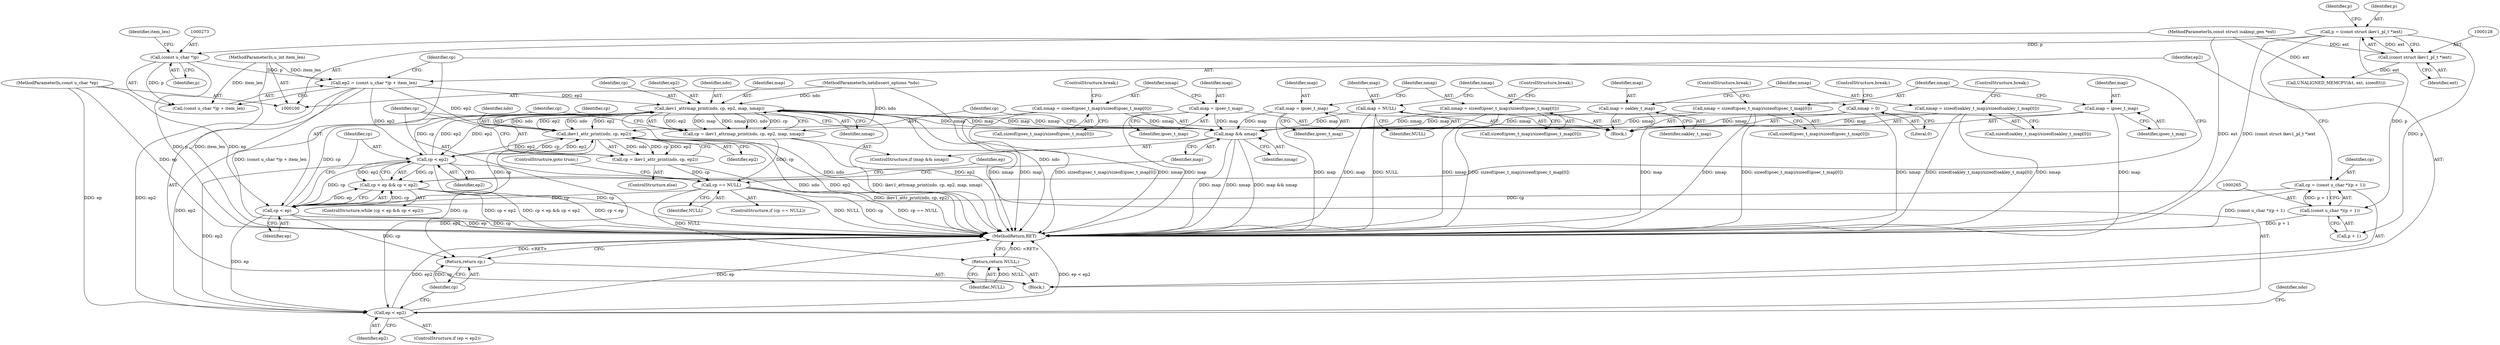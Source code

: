 digraph "0_tcpdump_e0a5a02b0fc1900a69d6c37ed0aab36fb8494e6d_2@pointer" {
"1000291" [label="(Call,ikev1_attrmap_print(ndo, cp, ep2, map, nmap))"];
"1000300" [label="(Call,ikev1_attr_print(ndo, cp, ep2))"];
"1000291" [label="(Call,ikev1_attrmap_print(ndo, cp, ep2, map, nmap))"];
"1000101" [label="(MethodParameterIn,netdissect_options *ndo)"];
"1000281" [label="(Call,cp < ep2)"];
"1000278" [label="(Call,cp < ep)"];
"1000262" [label="(Call,cp = (const u_char *)(p + 1))"];
"1000264" [label="(Call,(const u_char *)(p + 1))"];
"1000125" [label="(Call,p = (const struct ikev1_pl_t *)ext)"];
"1000127" [label="(Call,(const struct ikev1_pl_t *)ext)"];
"1000103" [label="(MethodParameterIn,const struct isakmp_gen *ext)"];
"1000305" [label="(Call,cp == NULL)"];
"1000289" [label="(Call,cp = ikev1_attrmap_print(ndo, cp, ep2, map, nmap))"];
"1000298" [label="(Call,cp = ikev1_attr_print(ndo, cp, ep2))"];
"1000105" [label="(MethodParameterIn,const u_char *ep)"];
"1000269" [label="(Call,ep2 = (const u_char *)p + item_len)"];
"1000272" [label="(Call,(const u_char *)p)"];
"1000104" [label="(MethodParameterIn,u_int item_len)"];
"1000286" [label="(Call,map && nmap)"];
"1000171" [label="(Call,map = ipsec_t_map)"];
"1000150" [label="(Call,map = oakley_t_map)"];
"1000213" [label="(Call,map = ipsec_t_map)"];
"1000230" [label="(Call,map = NULL)"];
"1000192" [label="(Call,map = ipsec_t_map)"];
"1000216" [label="(Call,nmap = sizeof(ipsec_t_map)/sizeof(ipsec_t_map[0]))"];
"1000153" [label="(Call,nmap = sizeof(oakley_t_map)/sizeof(oakley_t_map[0]))"];
"1000195" [label="(Call,nmap = sizeof(ipsec_t_map)/sizeof(ipsec_t_map[0]))"];
"1000174" [label="(Call,nmap = sizeof(ipsec_t_map)/sizeof(ipsec_t_map[0]))"];
"1000233" [label="(Call,nmap = 0)"];
"1000277" [label="(Call,cp < ep && cp < ep2)"];
"1000310" [label="(Call,ep < ep2)"];
"1000317" [label="(Return,return cp;)"];
"1000327" [label="(Return,return NULL;)"];
"1000172" [label="(Identifier,map)"];
"1000192" [label="(Call,map = ipsec_t_map)"];
"1000213" [label="(Call,map = ipsec_t_map)"];
"1000103" [label="(MethodParameterIn,const struct isakmp_gen *ext)"];
"1000298" [label="(Call,cp = ikev1_attr_print(ndo, cp, ep2))"];
"1000171" [label="(Call,map = ipsec_t_map)"];
"1000290" [label="(Identifier,cp)"];
"1000174" [label="(Call,nmap = sizeof(ipsec_t_map)/sizeof(ipsec_t_map[0]))"];
"1000151" [label="(Identifier,map)"];
"1000296" [label="(Identifier,nmap)"];
"1000269" [label="(Call,ep2 = (const u_char *)p + item_len)"];
"1000263" [label="(Identifier,cp)"];
"1000307" [label="(Identifier,NULL)"];
"1000266" [label="(Call,p + 1)"];
"1000300" [label="(Call,ikev1_attr_print(ndo, cp, ep2))"];
"1000162" [label="(ControlStructure,break;)"];
"1000195" [label="(Call,nmap = sizeof(ipsec_t_map)/sizeof(ipsec_t_map[0]))"];
"1000295" [label="(Identifier,map)"];
"1000141" [label="(Block,)"];
"1000105" [label="(MethodParameterIn,const u_char *ep)"];
"1000282" [label="(Identifier,cp)"];
"1000125" [label="(Call,p = (const struct ikev1_pl_t *)ext)"];
"1000129" [label="(Identifier,ext)"];
"1000291" [label="(Call,ikev1_attrmap_print(ndo, cp, ep2, map, nmap))"];
"1000276" [label="(ControlStructure,while (cp < ep && cp < ep2))"];
"1000285" [label="(ControlStructure,if (map && nmap))"];
"1000271" [label="(Call,(const u_char *)p + item_len)"];
"1000231" [label="(Identifier,map)"];
"1000215" [label="(Identifier,ipsec_t_map)"];
"1000153" [label="(Call,nmap = sizeof(oakley_t_map)/sizeof(oakley_t_map[0]))"];
"1000286" [label="(Call,map && nmap)"];
"1000196" [label="(Identifier,nmap)"];
"1000280" [label="(Identifier,ep)"];
"1000293" [label="(Identifier,cp)"];
"1000310" [label="(Call,ep < ep2)"];
"1000264" [label="(Call,(const u_char *)(p + 1))"];
"1000194" [label="(Identifier,ipsec_t_map)"];
"1000101" [label="(MethodParameterIn,netdissect_options *ndo)"];
"1000317" [label="(Return,return cp;)"];
"1000110" [label="(Block,)"];
"1000270" [label="(Identifier,ep2)"];
"1000306" [label="(Identifier,cp)"];
"1000236" [label="(ControlStructure,break;)"];
"1000278" [label="(Call,cp < ep)"];
"1000127" [label="(Call,(const struct ikev1_pl_t *)ext)"];
"1000283" [label="(Identifier,ep2)"];
"1000183" [label="(ControlStructure,break;)"];
"1000230" [label="(Call,map = NULL)"];
"1000152" [label="(Identifier,oakley_t_map)"];
"1000204" [label="(ControlStructure,break;)"];
"1000328" [label="(Identifier,NULL)"];
"1000132" [label="(Identifier,p)"];
"1000289" [label="(Call,cp = ikev1_attrmap_print(ndo, cp, ep2, map, nmap))"];
"1000294" [label="(Identifier,ep2)"];
"1000175" [label="(Identifier,nmap)"];
"1000235" [label="(Literal,0)"];
"1000297" [label="(ControlStructure,else)"];
"1000234" [label="(Identifier,nmap)"];
"1000292" [label="(Identifier,ndo)"];
"1000287" [label="(Identifier,map)"];
"1000150" [label="(Call,map = oakley_t_map)"];
"1000232" [label="(Identifier,NULL)"];
"1000126" [label="(Identifier,p)"];
"1000133" [label="(Call,UNALIGNED_MEMCPY(&t, ext, sizeof(t)))"];
"1000262" [label="(Call,cp = (const u_char *)(p + 1))"];
"1000104" [label="(MethodParameterIn,u_int item_len)"];
"1000218" [label="(Call,sizeof(ipsec_t_map)/sizeof(ipsec_t_map[0]))"];
"1000154" [label="(Identifier,nmap)"];
"1000233" [label="(Call,nmap = 0)"];
"1000155" [label="(Call,sizeof(oakley_t_map)/sizeof(oakley_t_map[0]))"];
"1000216" [label="(Call,nmap = sizeof(ipsec_t_map)/sizeof(ipsec_t_map[0]))"];
"1000311" [label="(Identifier,ep)"];
"1000312" [label="(Identifier,ep2)"];
"1000315" [label="(Identifier,ndo)"];
"1000279" [label="(Identifier,cp)"];
"1000302" [label="(Identifier,cp)"];
"1000305" [label="(Call,cp == NULL)"];
"1000288" [label="(Identifier,nmap)"];
"1000318" [label="(Identifier,cp)"];
"1000217" [label="(Identifier,nmap)"];
"1000304" [label="(ControlStructure,if (cp == NULL))"];
"1000275" [label="(Identifier,item_len)"];
"1000176" [label="(Call,sizeof(ipsec_t_map)/sizeof(ipsec_t_map[0]))"];
"1000303" [label="(Identifier,ep2)"];
"1000197" [label="(Call,sizeof(ipsec_t_map)/sizeof(ipsec_t_map[0]))"];
"1000272" [label="(Call,(const u_char *)p)"];
"1000299" [label="(Identifier,cp)"];
"1000329" [label="(MethodReturn,RET)"];
"1000173" [label="(Identifier,ipsec_t_map)"];
"1000277" [label="(Call,cp < ep && cp < ep2)"];
"1000225" [label="(ControlStructure,break;)"];
"1000281" [label="(Call,cp < ep2)"];
"1000309" [label="(ControlStructure,if (ep < ep2))"];
"1000301" [label="(Identifier,ndo)"];
"1000214" [label="(Identifier,map)"];
"1000193" [label="(Identifier,map)"];
"1000308" [label="(ControlStructure,goto trunc;)"];
"1000327" [label="(Return,return NULL;)"];
"1000274" [label="(Identifier,p)"];
"1000291" -> "1000289"  [label="AST: "];
"1000291" -> "1000296"  [label="CFG: "];
"1000292" -> "1000291"  [label="AST: "];
"1000293" -> "1000291"  [label="AST: "];
"1000294" -> "1000291"  [label="AST: "];
"1000295" -> "1000291"  [label="AST: "];
"1000296" -> "1000291"  [label="AST: "];
"1000289" -> "1000291"  [label="CFG: "];
"1000291" -> "1000329"  [label="DDG: ndo"];
"1000291" -> "1000329"  [label="DDG: ep2"];
"1000291" -> "1000329"  [label="DDG: nmap"];
"1000291" -> "1000329"  [label="DDG: map"];
"1000291" -> "1000281"  [label="DDG: ep2"];
"1000291" -> "1000286"  [label="DDG: map"];
"1000291" -> "1000286"  [label="DDG: nmap"];
"1000291" -> "1000289"  [label="DDG: nmap"];
"1000291" -> "1000289"  [label="DDG: ep2"];
"1000291" -> "1000289"  [label="DDG: map"];
"1000291" -> "1000289"  [label="DDG: ndo"];
"1000291" -> "1000289"  [label="DDG: cp"];
"1000300" -> "1000291"  [label="DDG: ndo"];
"1000300" -> "1000291"  [label="DDG: ep2"];
"1000101" -> "1000291"  [label="DDG: ndo"];
"1000281" -> "1000291"  [label="DDG: cp"];
"1000281" -> "1000291"  [label="DDG: ep2"];
"1000278" -> "1000291"  [label="DDG: cp"];
"1000269" -> "1000291"  [label="DDG: ep2"];
"1000286" -> "1000291"  [label="DDG: map"];
"1000286" -> "1000291"  [label="DDG: nmap"];
"1000291" -> "1000300"  [label="DDG: ndo"];
"1000291" -> "1000300"  [label="DDG: ep2"];
"1000291" -> "1000310"  [label="DDG: ep2"];
"1000300" -> "1000298"  [label="AST: "];
"1000300" -> "1000303"  [label="CFG: "];
"1000301" -> "1000300"  [label="AST: "];
"1000302" -> "1000300"  [label="AST: "];
"1000303" -> "1000300"  [label="AST: "];
"1000298" -> "1000300"  [label="CFG: "];
"1000300" -> "1000329"  [label="DDG: ndo"];
"1000300" -> "1000329"  [label="DDG: ep2"];
"1000300" -> "1000281"  [label="DDG: ep2"];
"1000300" -> "1000298"  [label="DDG: ndo"];
"1000300" -> "1000298"  [label="DDG: cp"];
"1000300" -> "1000298"  [label="DDG: ep2"];
"1000101" -> "1000300"  [label="DDG: ndo"];
"1000281" -> "1000300"  [label="DDG: cp"];
"1000281" -> "1000300"  [label="DDG: ep2"];
"1000278" -> "1000300"  [label="DDG: cp"];
"1000269" -> "1000300"  [label="DDG: ep2"];
"1000300" -> "1000310"  [label="DDG: ep2"];
"1000101" -> "1000100"  [label="AST: "];
"1000101" -> "1000329"  [label="DDG: ndo"];
"1000281" -> "1000277"  [label="AST: "];
"1000281" -> "1000283"  [label="CFG: "];
"1000282" -> "1000281"  [label="AST: "];
"1000283" -> "1000281"  [label="AST: "];
"1000277" -> "1000281"  [label="CFG: "];
"1000281" -> "1000329"  [label="DDG: cp"];
"1000281" -> "1000277"  [label="DDG: cp"];
"1000281" -> "1000277"  [label="DDG: ep2"];
"1000278" -> "1000281"  [label="DDG: cp"];
"1000269" -> "1000281"  [label="DDG: ep2"];
"1000281" -> "1000310"  [label="DDG: ep2"];
"1000281" -> "1000317"  [label="DDG: cp"];
"1000278" -> "1000277"  [label="AST: "];
"1000278" -> "1000280"  [label="CFG: "];
"1000279" -> "1000278"  [label="AST: "];
"1000280" -> "1000278"  [label="AST: "];
"1000282" -> "1000278"  [label="CFG: "];
"1000277" -> "1000278"  [label="CFG: "];
"1000278" -> "1000329"  [label="DDG: ep"];
"1000278" -> "1000329"  [label="DDG: cp"];
"1000278" -> "1000277"  [label="DDG: cp"];
"1000278" -> "1000277"  [label="DDG: ep"];
"1000262" -> "1000278"  [label="DDG: cp"];
"1000305" -> "1000278"  [label="DDG: cp"];
"1000105" -> "1000278"  [label="DDG: ep"];
"1000278" -> "1000310"  [label="DDG: ep"];
"1000278" -> "1000317"  [label="DDG: cp"];
"1000262" -> "1000110"  [label="AST: "];
"1000262" -> "1000264"  [label="CFG: "];
"1000263" -> "1000262"  [label="AST: "];
"1000264" -> "1000262"  [label="AST: "];
"1000270" -> "1000262"  [label="CFG: "];
"1000262" -> "1000329"  [label="DDG: (const u_char *)(p + 1)"];
"1000264" -> "1000262"  [label="DDG: p + 1"];
"1000264" -> "1000266"  [label="CFG: "];
"1000265" -> "1000264"  [label="AST: "];
"1000266" -> "1000264"  [label="AST: "];
"1000264" -> "1000329"  [label="DDG: p + 1"];
"1000125" -> "1000264"  [label="DDG: p"];
"1000125" -> "1000110"  [label="AST: "];
"1000125" -> "1000127"  [label="CFG: "];
"1000126" -> "1000125"  [label="AST: "];
"1000127" -> "1000125"  [label="AST: "];
"1000132" -> "1000125"  [label="CFG: "];
"1000125" -> "1000329"  [label="DDG: (const struct ikev1_pl_t *)ext"];
"1000127" -> "1000125"  [label="DDG: ext"];
"1000125" -> "1000266"  [label="DDG: p"];
"1000125" -> "1000272"  [label="DDG: p"];
"1000127" -> "1000129"  [label="CFG: "];
"1000128" -> "1000127"  [label="AST: "];
"1000129" -> "1000127"  [label="AST: "];
"1000103" -> "1000127"  [label="DDG: ext"];
"1000127" -> "1000133"  [label="DDG: ext"];
"1000103" -> "1000100"  [label="AST: "];
"1000103" -> "1000329"  [label="DDG: ext"];
"1000103" -> "1000133"  [label="DDG: ext"];
"1000305" -> "1000304"  [label="AST: "];
"1000305" -> "1000307"  [label="CFG: "];
"1000306" -> "1000305"  [label="AST: "];
"1000307" -> "1000305"  [label="AST: "];
"1000279" -> "1000305"  [label="CFG: "];
"1000308" -> "1000305"  [label="CFG: "];
"1000305" -> "1000329"  [label="DDG: cp == NULL"];
"1000305" -> "1000329"  [label="DDG: NULL"];
"1000305" -> "1000329"  [label="DDG: cp"];
"1000289" -> "1000305"  [label="DDG: cp"];
"1000298" -> "1000305"  [label="DDG: cp"];
"1000305" -> "1000327"  [label="DDG: NULL"];
"1000289" -> "1000285"  [label="AST: "];
"1000290" -> "1000289"  [label="AST: "];
"1000306" -> "1000289"  [label="CFG: "];
"1000289" -> "1000329"  [label="DDG: ikev1_attrmap_print(ndo, cp, ep2, map, nmap)"];
"1000298" -> "1000297"  [label="AST: "];
"1000299" -> "1000298"  [label="AST: "];
"1000306" -> "1000298"  [label="CFG: "];
"1000298" -> "1000329"  [label="DDG: ikev1_attr_print(ndo, cp, ep2)"];
"1000105" -> "1000100"  [label="AST: "];
"1000105" -> "1000329"  [label="DDG: ep"];
"1000105" -> "1000310"  [label="DDG: ep"];
"1000269" -> "1000110"  [label="AST: "];
"1000269" -> "1000271"  [label="CFG: "];
"1000270" -> "1000269"  [label="AST: "];
"1000271" -> "1000269"  [label="AST: "];
"1000279" -> "1000269"  [label="CFG: "];
"1000269" -> "1000329"  [label="DDG: (const u_char *)p + item_len"];
"1000272" -> "1000269"  [label="DDG: p"];
"1000104" -> "1000269"  [label="DDG: item_len"];
"1000269" -> "1000310"  [label="DDG: ep2"];
"1000272" -> "1000271"  [label="AST: "];
"1000272" -> "1000274"  [label="CFG: "];
"1000273" -> "1000272"  [label="AST: "];
"1000274" -> "1000272"  [label="AST: "];
"1000275" -> "1000272"  [label="CFG: "];
"1000272" -> "1000329"  [label="DDG: p"];
"1000272" -> "1000271"  [label="DDG: p"];
"1000104" -> "1000100"  [label="AST: "];
"1000104" -> "1000329"  [label="DDG: item_len"];
"1000104" -> "1000271"  [label="DDG: item_len"];
"1000286" -> "1000285"  [label="AST: "];
"1000286" -> "1000287"  [label="CFG: "];
"1000286" -> "1000288"  [label="CFG: "];
"1000287" -> "1000286"  [label="AST: "];
"1000288" -> "1000286"  [label="AST: "];
"1000290" -> "1000286"  [label="CFG: "];
"1000299" -> "1000286"  [label="CFG: "];
"1000286" -> "1000329"  [label="DDG: map && nmap"];
"1000286" -> "1000329"  [label="DDG: map"];
"1000286" -> "1000329"  [label="DDG: nmap"];
"1000171" -> "1000286"  [label="DDG: map"];
"1000150" -> "1000286"  [label="DDG: map"];
"1000213" -> "1000286"  [label="DDG: map"];
"1000230" -> "1000286"  [label="DDG: map"];
"1000192" -> "1000286"  [label="DDG: map"];
"1000216" -> "1000286"  [label="DDG: nmap"];
"1000153" -> "1000286"  [label="DDG: nmap"];
"1000195" -> "1000286"  [label="DDG: nmap"];
"1000174" -> "1000286"  [label="DDG: nmap"];
"1000233" -> "1000286"  [label="DDG: nmap"];
"1000171" -> "1000141"  [label="AST: "];
"1000171" -> "1000173"  [label="CFG: "];
"1000172" -> "1000171"  [label="AST: "];
"1000173" -> "1000171"  [label="AST: "];
"1000175" -> "1000171"  [label="CFG: "];
"1000171" -> "1000329"  [label="DDG: map"];
"1000150" -> "1000141"  [label="AST: "];
"1000150" -> "1000152"  [label="CFG: "];
"1000151" -> "1000150"  [label="AST: "];
"1000152" -> "1000150"  [label="AST: "];
"1000154" -> "1000150"  [label="CFG: "];
"1000150" -> "1000329"  [label="DDG: map"];
"1000213" -> "1000141"  [label="AST: "];
"1000213" -> "1000215"  [label="CFG: "];
"1000214" -> "1000213"  [label="AST: "];
"1000215" -> "1000213"  [label="AST: "];
"1000217" -> "1000213"  [label="CFG: "];
"1000213" -> "1000329"  [label="DDG: map"];
"1000230" -> "1000141"  [label="AST: "];
"1000230" -> "1000232"  [label="CFG: "];
"1000231" -> "1000230"  [label="AST: "];
"1000232" -> "1000230"  [label="AST: "];
"1000234" -> "1000230"  [label="CFG: "];
"1000230" -> "1000329"  [label="DDG: map"];
"1000230" -> "1000329"  [label="DDG: NULL"];
"1000192" -> "1000141"  [label="AST: "];
"1000192" -> "1000194"  [label="CFG: "];
"1000193" -> "1000192"  [label="AST: "];
"1000194" -> "1000192"  [label="AST: "];
"1000196" -> "1000192"  [label="CFG: "];
"1000192" -> "1000329"  [label="DDG: map"];
"1000216" -> "1000141"  [label="AST: "];
"1000216" -> "1000218"  [label="CFG: "];
"1000217" -> "1000216"  [label="AST: "];
"1000218" -> "1000216"  [label="AST: "];
"1000225" -> "1000216"  [label="CFG: "];
"1000216" -> "1000329"  [label="DDG: nmap"];
"1000216" -> "1000329"  [label="DDG: sizeof(ipsec_t_map)/sizeof(ipsec_t_map[0])"];
"1000153" -> "1000141"  [label="AST: "];
"1000153" -> "1000155"  [label="CFG: "];
"1000154" -> "1000153"  [label="AST: "];
"1000155" -> "1000153"  [label="AST: "];
"1000162" -> "1000153"  [label="CFG: "];
"1000153" -> "1000329"  [label="DDG: sizeof(oakley_t_map)/sizeof(oakley_t_map[0])"];
"1000153" -> "1000329"  [label="DDG: nmap"];
"1000195" -> "1000141"  [label="AST: "];
"1000195" -> "1000197"  [label="CFG: "];
"1000196" -> "1000195"  [label="AST: "];
"1000197" -> "1000195"  [label="AST: "];
"1000204" -> "1000195"  [label="CFG: "];
"1000195" -> "1000329"  [label="DDG: sizeof(ipsec_t_map)/sizeof(ipsec_t_map[0])"];
"1000195" -> "1000329"  [label="DDG: nmap"];
"1000174" -> "1000141"  [label="AST: "];
"1000174" -> "1000176"  [label="CFG: "];
"1000175" -> "1000174"  [label="AST: "];
"1000176" -> "1000174"  [label="AST: "];
"1000183" -> "1000174"  [label="CFG: "];
"1000174" -> "1000329"  [label="DDG: sizeof(ipsec_t_map)/sizeof(ipsec_t_map[0])"];
"1000174" -> "1000329"  [label="DDG: nmap"];
"1000233" -> "1000141"  [label="AST: "];
"1000233" -> "1000235"  [label="CFG: "];
"1000234" -> "1000233"  [label="AST: "];
"1000235" -> "1000233"  [label="AST: "];
"1000236" -> "1000233"  [label="CFG: "];
"1000233" -> "1000329"  [label="DDG: nmap"];
"1000277" -> "1000276"  [label="AST: "];
"1000287" -> "1000277"  [label="CFG: "];
"1000311" -> "1000277"  [label="CFG: "];
"1000277" -> "1000329"  [label="DDG: cp < ep"];
"1000277" -> "1000329"  [label="DDG: cp < ep2"];
"1000277" -> "1000329"  [label="DDG: cp < ep && cp < ep2"];
"1000310" -> "1000309"  [label="AST: "];
"1000310" -> "1000312"  [label="CFG: "];
"1000311" -> "1000310"  [label="AST: "];
"1000312" -> "1000310"  [label="AST: "];
"1000315" -> "1000310"  [label="CFG: "];
"1000318" -> "1000310"  [label="CFG: "];
"1000310" -> "1000329"  [label="DDG: ep < ep2"];
"1000310" -> "1000329"  [label="DDG: ep2"];
"1000310" -> "1000329"  [label="DDG: ep"];
"1000317" -> "1000110"  [label="AST: "];
"1000317" -> "1000318"  [label="CFG: "];
"1000318" -> "1000317"  [label="AST: "];
"1000329" -> "1000317"  [label="CFG: "];
"1000317" -> "1000329"  [label="DDG: <RET>"];
"1000318" -> "1000317"  [label="DDG: cp"];
"1000327" -> "1000110"  [label="AST: "];
"1000327" -> "1000328"  [label="CFG: "];
"1000328" -> "1000327"  [label="AST: "];
"1000329" -> "1000327"  [label="CFG: "];
"1000327" -> "1000329"  [label="DDG: <RET>"];
"1000328" -> "1000327"  [label="DDG: NULL"];
}
